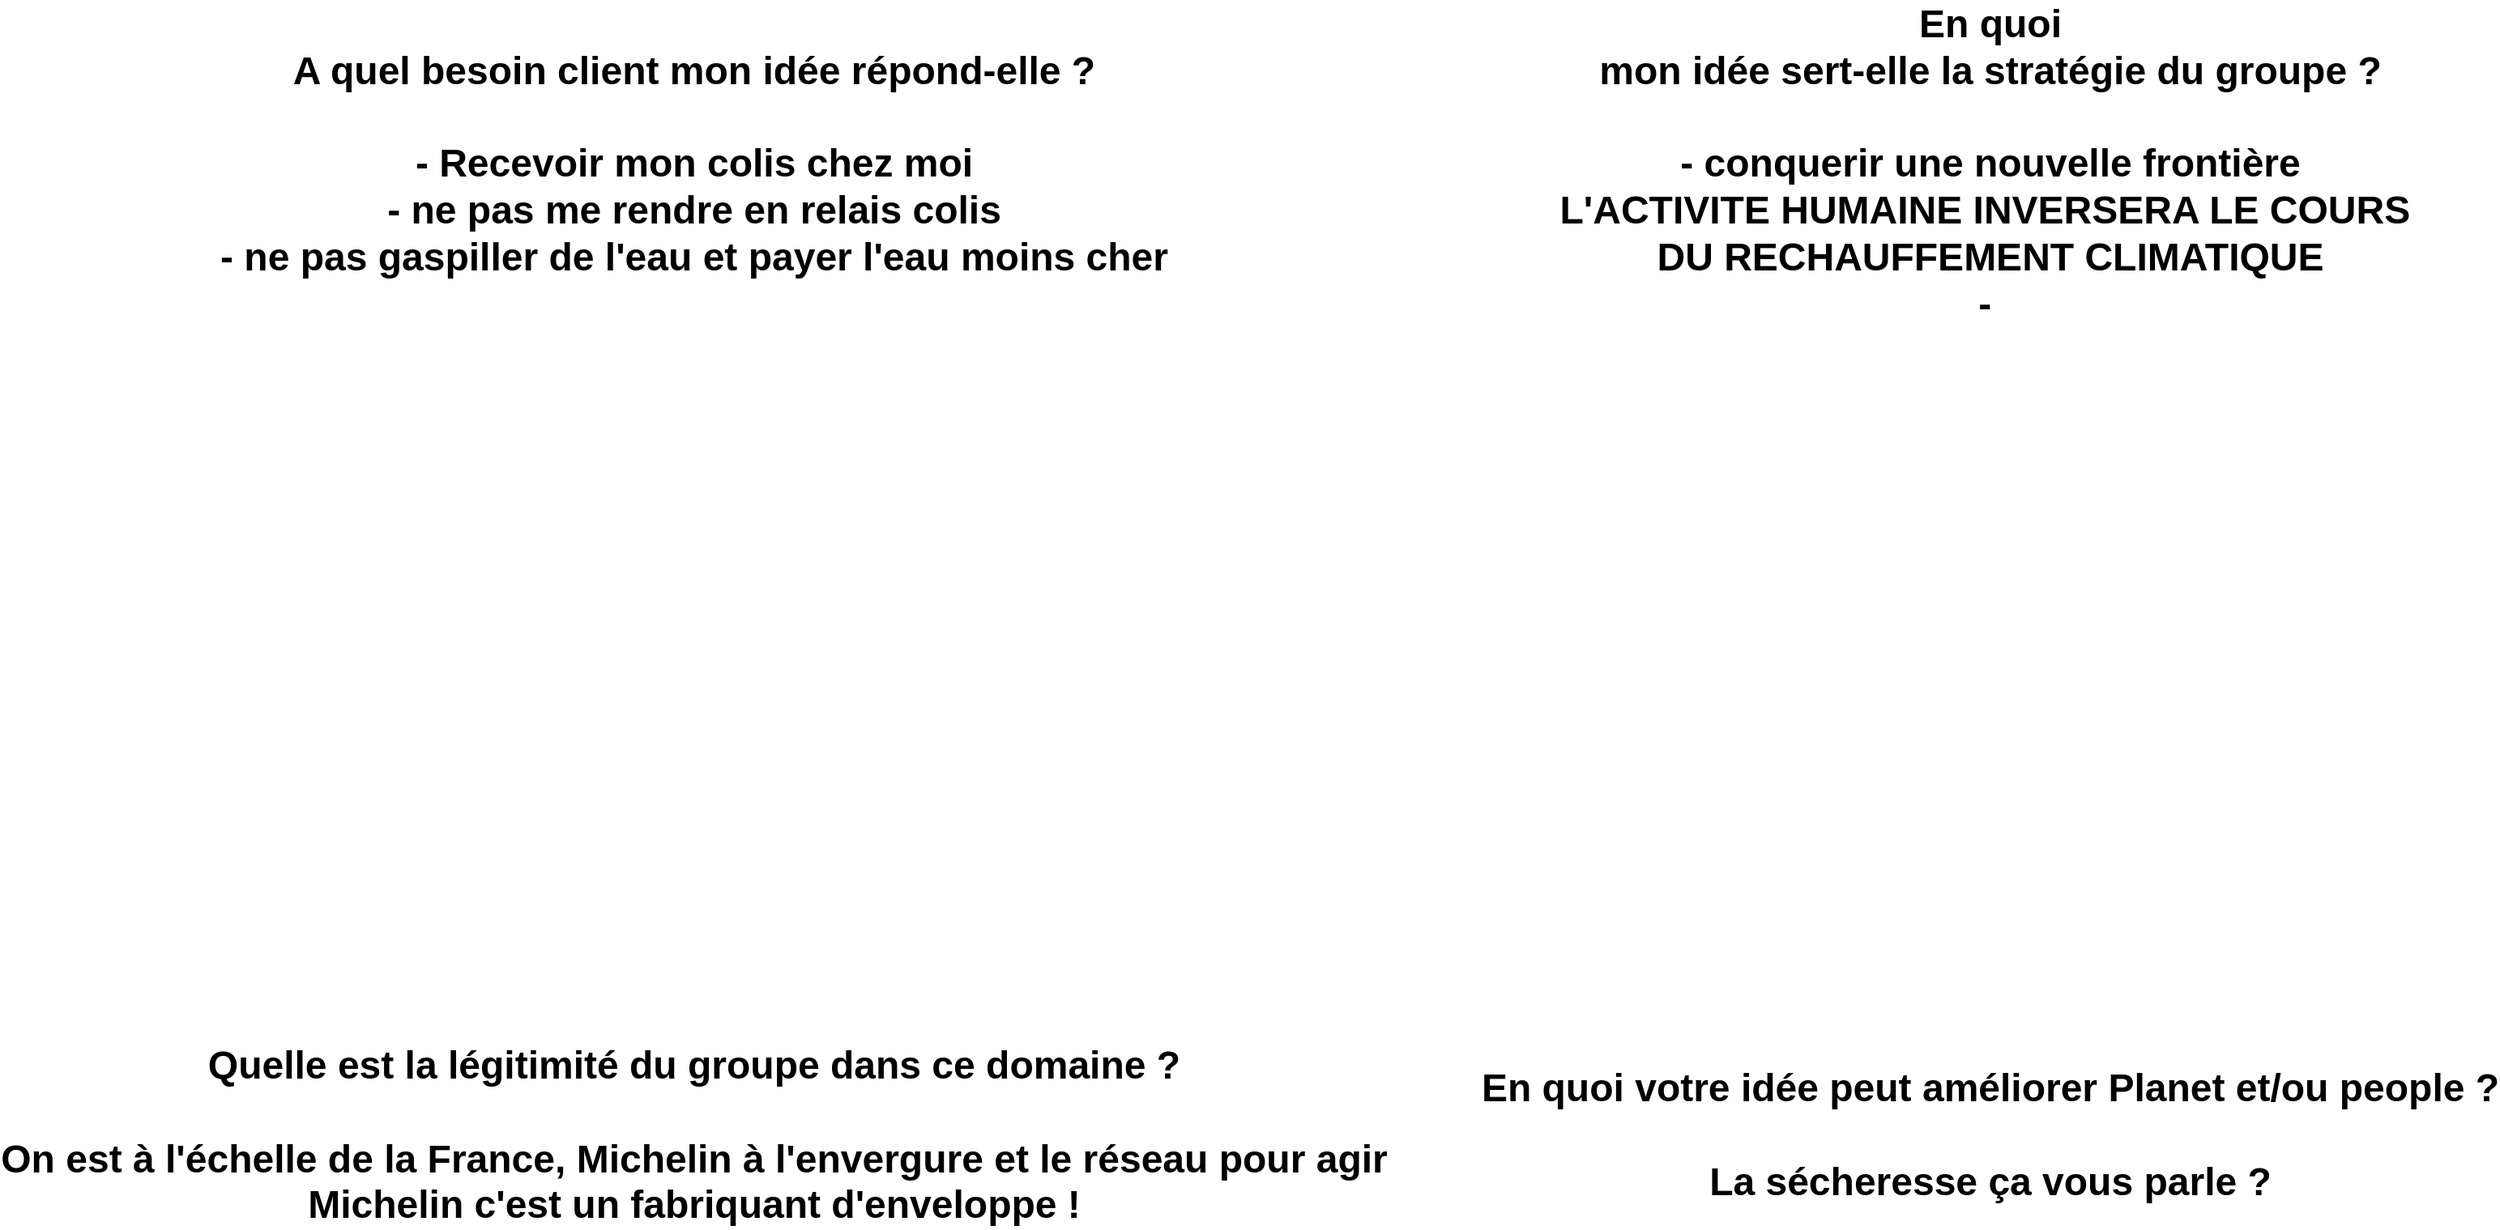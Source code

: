 <mxfile version="21.2.9" type="github">
  <diagram name="Page-1" id="UIig_mv7PyVYJ3acsKxV">
    <mxGraphModel dx="3387" dy="981" grid="1" gridSize="10" guides="1" tooltips="1" connect="1" arrows="1" fold="1" page="1" pageScale="1" pageWidth="850" pageHeight="1100" math="0" shadow="0">
      <root>
        <mxCell id="0" />
        <mxCell id="1" parent="0" />
        <mxCell id="sLh30dL8LcQx2BWHPoGk-1" value="A quel besoin client mon idée répond-elle ?&lt;br&gt;&lt;br&gt;-&amp;nbsp;Recevoir mon colis chez moi &lt;br&gt;- ne pas me rendre en relais colis&lt;br&gt;- ne pas gaspiller de l&#39;eau et payer l&#39;eau moins cher" style="text;strokeColor=none;fillColor=none;html=1;fontSize=24;fontStyle=1;verticalAlign=middle;align=center;" vertex="1" parent="1">
          <mxGeometry x="-500" y="100" width="100" height="40" as="geometry" />
        </mxCell>
        <mxCell id="sLh30dL8LcQx2BWHPoGk-2" value="&lt;div&gt;En quoi&lt;/div&gt;&lt;div&gt;mon idée sert-elle la stratégie du groupe ?&lt;br&gt;&lt;br&gt;- conquerir une nouvelle frontière&lt;br&gt;L&#39;ACTIVITE HUMAINE INVERSERA LE COURS&amp;nbsp;&lt;/div&gt;&lt;div&gt;DU RECHAUFFEMENT CLIMATIQUE&lt;/div&gt;&lt;div&gt;-&amp;nbsp;&lt;/div&gt;" style="text;strokeColor=none;fillColor=none;html=1;fontSize=24;fontStyle=1;verticalAlign=middle;align=center;" vertex="1" parent="1">
          <mxGeometry x="300" y="100" width="100" height="40" as="geometry" />
        </mxCell>
        <mxCell id="sLh30dL8LcQx2BWHPoGk-3" value="Quelle est la légitimité du groupe dans ce domaine ?&lt;br&gt;&lt;br&gt;On est à l&#39;échelle de la France, Michelin à l&#39;envergure et le réseau pour agir&lt;br&gt;Michelin c&#39;est un fabriquant d&#39;enveloppe !" style="text;strokeColor=none;fillColor=none;html=1;fontSize=24;fontStyle=1;verticalAlign=middle;align=center;" vertex="1" parent="1">
          <mxGeometry x="-500" y="700" width="100" height="40" as="geometry" />
        </mxCell>
        <mxCell id="sLh30dL8LcQx2BWHPoGk-4" value="En quoi votre idée peut améliorer Planet et/ou people ?&lt;br&gt;&lt;br&gt;La sécheresse ça vous parle ?" style="text;strokeColor=none;fillColor=none;html=1;fontSize=24;fontStyle=1;verticalAlign=middle;align=center;" vertex="1" parent="1">
          <mxGeometry x="300" y="700" width="100" height="40" as="geometry" />
        </mxCell>
      </root>
    </mxGraphModel>
  </diagram>
</mxfile>
